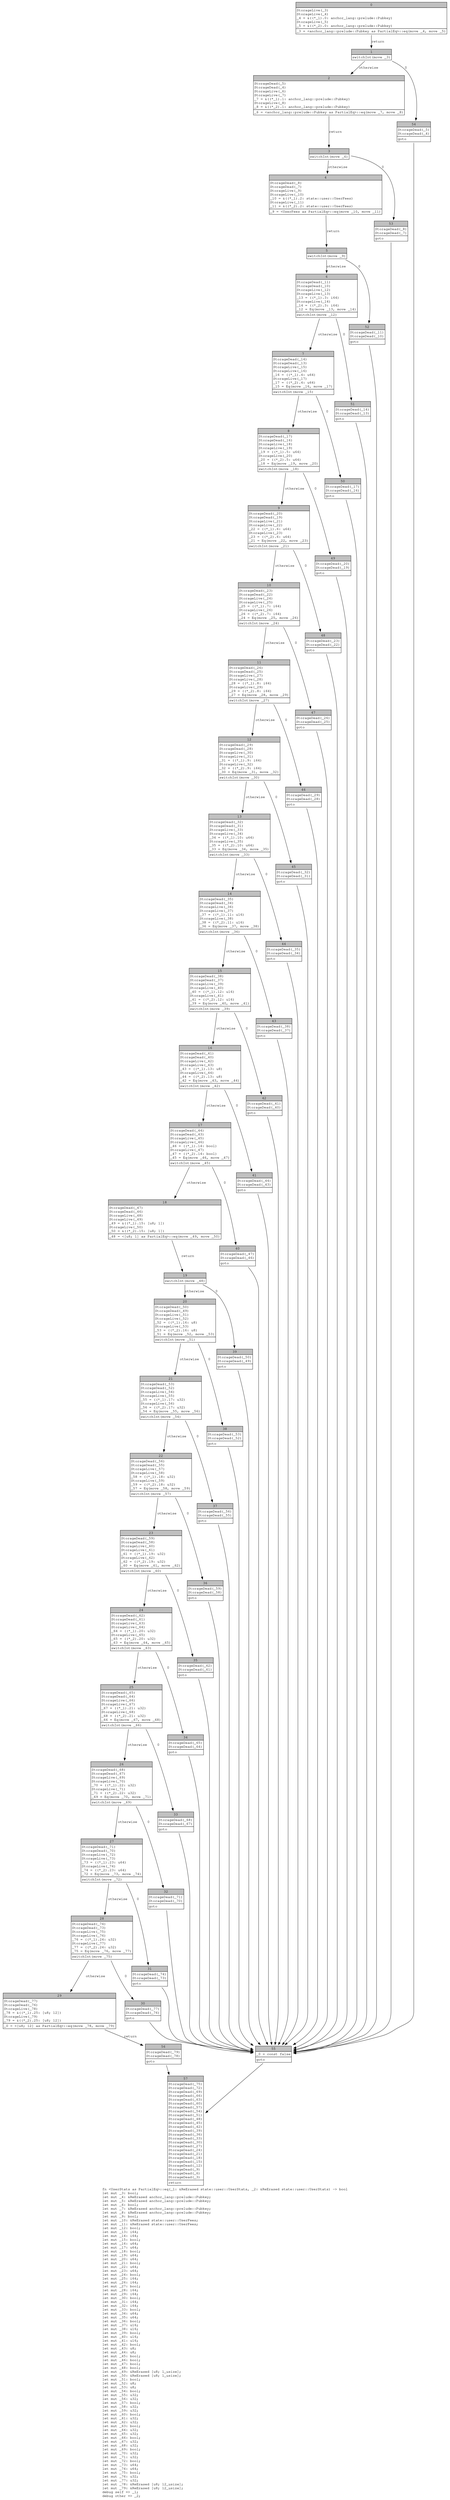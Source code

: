 digraph Mir_0_18749 {
    graph [fontname="Courier, monospace"];
    node [fontname="Courier, monospace"];
    edge [fontname="Courier, monospace"];
    label=<fn &lt;UserStats as PartialEq&gt;::eq(_1: &amp;ReErased state::user::UserStats, _2: &amp;ReErased state::user::UserStats) -&gt; bool<br align="left"/>let mut _3: bool;<br align="left"/>let mut _4: &amp;ReErased anchor_lang::prelude::Pubkey;<br align="left"/>let mut _5: &amp;ReErased anchor_lang::prelude::Pubkey;<br align="left"/>let mut _6: bool;<br align="left"/>let mut _7: &amp;ReErased anchor_lang::prelude::Pubkey;<br align="left"/>let mut _8: &amp;ReErased anchor_lang::prelude::Pubkey;<br align="left"/>let mut _9: bool;<br align="left"/>let mut _10: &amp;ReErased state::user::UserFees;<br align="left"/>let mut _11: &amp;ReErased state::user::UserFees;<br align="left"/>let mut _12: bool;<br align="left"/>let mut _13: i64;<br align="left"/>let mut _14: i64;<br align="left"/>let mut _15: bool;<br align="left"/>let mut _16: u64;<br align="left"/>let mut _17: u64;<br align="left"/>let mut _18: bool;<br align="left"/>let mut _19: u64;<br align="left"/>let mut _20: u64;<br align="left"/>let mut _21: bool;<br align="left"/>let mut _22: u64;<br align="left"/>let mut _23: u64;<br align="left"/>let mut _24: bool;<br align="left"/>let mut _25: i64;<br align="left"/>let mut _26: i64;<br align="left"/>let mut _27: bool;<br align="left"/>let mut _28: i64;<br align="left"/>let mut _29: i64;<br align="left"/>let mut _30: bool;<br align="left"/>let mut _31: i64;<br align="left"/>let mut _32: i64;<br align="left"/>let mut _33: bool;<br align="left"/>let mut _34: u64;<br align="left"/>let mut _35: u64;<br align="left"/>let mut _36: bool;<br align="left"/>let mut _37: u16;<br align="left"/>let mut _38: u16;<br align="left"/>let mut _39: bool;<br align="left"/>let mut _40: u16;<br align="left"/>let mut _41: u16;<br align="left"/>let mut _42: bool;<br align="left"/>let mut _43: u8;<br align="left"/>let mut _44: u8;<br align="left"/>let mut _45: bool;<br align="left"/>let mut _46: bool;<br align="left"/>let mut _47: bool;<br align="left"/>let mut _48: bool;<br align="left"/>let mut _49: &amp;ReErased [u8; 1_usize];<br align="left"/>let mut _50: &amp;ReErased [u8; 1_usize];<br align="left"/>let mut _51: bool;<br align="left"/>let mut _52: u8;<br align="left"/>let mut _53: u8;<br align="left"/>let mut _54: bool;<br align="left"/>let mut _55: u32;<br align="left"/>let mut _56: u32;<br align="left"/>let mut _57: bool;<br align="left"/>let mut _58: u32;<br align="left"/>let mut _59: u32;<br align="left"/>let mut _60: bool;<br align="left"/>let mut _61: u32;<br align="left"/>let mut _62: u32;<br align="left"/>let mut _63: bool;<br align="left"/>let mut _64: u32;<br align="left"/>let mut _65: u32;<br align="left"/>let mut _66: bool;<br align="left"/>let mut _67: u32;<br align="left"/>let mut _68: u32;<br align="left"/>let mut _69: bool;<br align="left"/>let mut _70: u32;<br align="left"/>let mut _71: u32;<br align="left"/>let mut _72: bool;<br align="left"/>let mut _73: u64;<br align="left"/>let mut _74: u64;<br align="left"/>let mut _75: bool;<br align="left"/>let mut _76: u32;<br align="left"/>let mut _77: u32;<br align="left"/>let mut _78: &amp;ReErased [u8; 12_usize];<br align="left"/>let mut _79: &amp;ReErased [u8; 12_usize];<br align="left"/>debug self =&gt; _1;<br align="left"/>debug other =&gt; _2;<br align="left"/>>;
    bb0__0_18749 [shape="none", label=<<table border="0" cellborder="1" cellspacing="0"><tr><td bgcolor="gray" align="center" colspan="1">0</td></tr><tr><td align="left" balign="left">StorageLive(_3)<br/>StorageLive(_4)<br/>_4 = &amp;((*_1).0: anchor_lang::prelude::Pubkey)<br/>StorageLive(_5)<br/>_5 = &amp;((*_2).0: anchor_lang::prelude::Pubkey)<br/></td></tr><tr><td align="left">_3 = &lt;anchor_lang::prelude::Pubkey as PartialEq&gt;::eq(move _4, move _5)</td></tr></table>>];
    bb1__0_18749 [shape="none", label=<<table border="0" cellborder="1" cellspacing="0"><tr><td bgcolor="gray" align="center" colspan="1">1</td></tr><tr><td align="left">switchInt(move _3)</td></tr></table>>];
    bb2__0_18749 [shape="none", label=<<table border="0" cellborder="1" cellspacing="0"><tr><td bgcolor="gray" align="center" colspan="1">2</td></tr><tr><td align="left" balign="left">StorageDead(_5)<br/>StorageDead(_4)<br/>StorageLive(_6)<br/>StorageLive(_7)<br/>_7 = &amp;((*_1).1: anchor_lang::prelude::Pubkey)<br/>StorageLive(_8)<br/>_8 = &amp;((*_2).1: anchor_lang::prelude::Pubkey)<br/></td></tr><tr><td align="left">_6 = &lt;anchor_lang::prelude::Pubkey as PartialEq&gt;::eq(move _7, move _8)</td></tr></table>>];
    bb3__0_18749 [shape="none", label=<<table border="0" cellborder="1" cellspacing="0"><tr><td bgcolor="gray" align="center" colspan="1">3</td></tr><tr><td align="left">switchInt(move _6)</td></tr></table>>];
    bb4__0_18749 [shape="none", label=<<table border="0" cellborder="1" cellspacing="0"><tr><td bgcolor="gray" align="center" colspan="1">4</td></tr><tr><td align="left" balign="left">StorageDead(_8)<br/>StorageDead(_7)<br/>StorageLive(_9)<br/>StorageLive(_10)<br/>_10 = &amp;((*_1).2: state::user::UserFees)<br/>StorageLive(_11)<br/>_11 = &amp;((*_2).2: state::user::UserFees)<br/></td></tr><tr><td align="left">_9 = &lt;UserFees as PartialEq&gt;::eq(move _10, move _11)</td></tr></table>>];
    bb5__0_18749 [shape="none", label=<<table border="0" cellborder="1" cellspacing="0"><tr><td bgcolor="gray" align="center" colspan="1">5</td></tr><tr><td align="left">switchInt(move _9)</td></tr></table>>];
    bb6__0_18749 [shape="none", label=<<table border="0" cellborder="1" cellspacing="0"><tr><td bgcolor="gray" align="center" colspan="1">6</td></tr><tr><td align="left" balign="left">StorageDead(_11)<br/>StorageDead(_10)<br/>StorageLive(_12)<br/>StorageLive(_13)<br/>_13 = ((*_1).3: i64)<br/>StorageLive(_14)<br/>_14 = ((*_2).3: i64)<br/>_12 = Eq(move _13, move _14)<br/></td></tr><tr><td align="left">switchInt(move _12)</td></tr></table>>];
    bb7__0_18749 [shape="none", label=<<table border="0" cellborder="1" cellspacing="0"><tr><td bgcolor="gray" align="center" colspan="1">7</td></tr><tr><td align="left" balign="left">StorageDead(_14)<br/>StorageDead(_13)<br/>StorageLive(_15)<br/>StorageLive(_16)<br/>_16 = ((*_1).4: u64)<br/>StorageLive(_17)<br/>_17 = ((*_2).4: u64)<br/>_15 = Eq(move _16, move _17)<br/></td></tr><tr><td align="left">switchInt(move _15)</td></tr></table>>];
    bb8__0_18749 [shape="none", label=<<table border="0" cellborder="1" cellspacing="0"><tr><td bgcolor="gray" align="center" colspan="1">8</td></tr><tr><td align="left" balign="left">StorageDead(_17)<br/>StorageDead(_16)<br/>StorageLive(_18)<br/>StorageLive(_19)<br/>_19 = ((*_1).5: u64)<br/>StorageLive(_20)<br/>_20 = ((*_2).5: u64)<br/>_18 = Eq(move _19, move _20)<br/></td></tr><tr><td align="left">switchInt(move _18)</td></tr></table>>];
    bb9__0_18749 [shape="none", label=<<table border="0" cellborder="1" cellspacing="0"><tr><td bgcolor="gray" align="center" colspan="1">9</td></tr><tr><td align="left" balign="left">StorageDead(_20)<br/>StorageDead(_19)<br/>StorageLive(_21)<br/>StorageLive(_22)<br/>_22 = ((*_1).6: u64)<br/>StorageLive(_23)<br/>_23 = ((*_2).6: u64)<br/>_21 = Eq(move _22, move _23)<br/></td></tr><tr><td align="left">switchInt(move _21)</td></tr></table>>];
    bb10__0_18749 [shape="none", label=<<table border="0" cellborder="1" cellspacing="0"><tr><td bgcolor="gray" align="center" colspan="1">10</td></tr><tr><td align="left" balign="left">StorageDead(_23)<br/>StorageDead(_22)<br/>StorageLive(_24)<br/>StorageLive(_25)<br/>_25 = ((*_1).7: i64)<br/>StorageLive(_26)<br/>_26 = ((*_2).7: i64)<br/>_24 = Eq(move _25, move _26)<br/></td></tr><tr><td align="left">switchInt(move _24)</td></tr></table>>];
    bb11__0_18749 [shape="none", label=<<table border="0" cellborder="1" cellspacing="0"><tr><td bgcolor="gray" align="center" colspan="1">11</td></tr><tr><td align="left" balign="left">StorageDead(_26)<br/>StorageDead(_25)<br/>StorageLive(_27)<br/>StorageLive(_28)<br/>_28 = ((*_1).8: i64)<br/>StorageLive(_29)<br/>_29 = ((*_2).8: i64)<br/>_27 = Eq(move _28, move _29)<br/></td></tr><tr><td align="left">switchInt(move _27)</td></tr></table>>];
    bb12__0_18749 [shape="none", label=<<table border="0" cellborder="1" cellspacing="0"><tr><td bgcolor="gray" align="center" colspan="1">12</td></tr><tr><td align="left" balign="left">StorageDead(_29)<br/>StorageDead(_28)<br/>StorageLive(_30)<br/>StorageLive(_31)<br/>_31 = ((*_1).9: i64)<br/>StorageLive(_32)<br/>_32 = ((*_2).9: i64)<br/>_30 = Eq(move _31, move _32)<br/></td></tr><tr><td align="left">switchInt(move _30)</td></tr></table>>];
    bb13__0_18749 [shape="none", label=<<table border="0" cellborder="1" cellspacing="0"><tr><td bgcolor="gray" align="center" colspan="1">13</td></tr><tr><td align="left" balign="left">StorageDead(_32)<br/>StorageDead(_31)<br/>StorageLive(_33)<br/>StorageLive(_34)<br/>_34 = ((*_1).10: u64)<br/>StorageLive(_35)<br/>_35 = ((*_2).10: u64)<br/>_33 = Eq(move _34, move _35)<br/></td></tr><tr><td align="left">switchInt(move _33)</td></tr></table>>];
    bb14__0_18749 [shape="none", label=<<table border="0" cellborder="1" cellspacing="0"><tr><td bgcolor="gray" align="center" colspan="1">14</td></tr><tr><td align="left" balign="left">StorageDead(_35)<br/>StorageDead(_34)<br/>StorageLive(_36)<br/>StorageLive(_37)<br/>_37 = ((*_1).11: u16)<br/>StorageLive(_38)<br/>_38 = ((*_2).11: u16)<br/>_36 = Eq(move _37, move _38)<br/></td></tr><tr><td align="left">switchInt(move _36)</td></tr></table>>];
    bb15__0_18749 [shape="none", label=<<table border="0" cellborder="1" cellspacing="0"><tr><td bgcolor="gray" align="center" colspan="1">15</td></tr><tr><td align="left" balign="left">StorageDead(_38)<br/>StorageDead(_37)<br/>StorageLive(_39)<br/>StorageLive(_40)<br/>_40 = ((*_1).12: u16)<br/>StorageLive(_41)<br/>_41 = ((*_2).12: u16)<br/>_39 = Eq(move _40, move _41)<br/></td></tr><tr><td align="left">switchInt(move _39)</td></tr></table>>];
    bb16__0_18749 [shape="none", label=<<table border="0" cellborder="1" cellspacing="0"><tr><td bgcolor="gray" align="center" colspan="1">16</td></tr><tr><td align="left" balign="left">StorageDead(_41)<br/>StorageDead(_40)<br/>StorageLive(_42)<br/>StorageLive(_43)<br/>_43 = ((*_1).13: u8)<br/>StorageLive(_44)<br/>_44 = ((*_2).13: u8)<br/>_42 = Eq(move _43, move _44)<br/></td></tr><tr><td align="left">switchInt(move _42)</td></tr></table>>];
    bb17__0_18749 [shape="none", label=<<table border="0" cellborder="1" cellspacing="0"><tr><td bgcolor="gray" align="center" colspan="1">17</td></tr><tr><td align="left" balign="left">StorageDead(_44)<br/>StorageDead(_43)<br/>StorageLive(_45)<br/>StorageLive(_46)<br/>_46 = ((*_1).14: bool)<br/>StorageLive(_47)<br/>_47 = ((*_2).14: bool)<br/>_45 = Eq(move _46, move _47)<br/></td></tr><tr><td align="left">switchInt(move _45)</td></tr></table>>];
    bb18__0_18749 [shape="none", label=<<table border="0" cellborder="1" cellspacing="0"><tr><td bgcolor="gray" align="center" colspan="1">18</td></tr><tr><td align="left" balign="left">StorageDead(_47)<br/>StorageDead(_46)<br/>StorageLive(_48)<br/>StorageLive(_49)<br/>_49 = &amp;((*_1).15: [u8; 1])<br/>StorageLive(_50)<br/>_50 = &amp;((*_2).15: [u8; 1])<br/></td></tr><tr><td align="left">_48 = &lt;[u8; 1] as PartialEq&gt;::eq(move _49, move _50)</td></tr></table>>];
    bb19__0_18749 [shape="none", label=<<table border="0" cellborder="1" cellspacing="0"><tr><td bgcolor="gray" align="center" colspan="1">19</td></tr><tr><td align="left">switchInt(move _48)</td></tr></table>>];
    bb20__0_18749 [shape="none", label=<<table border="0" cellborder="1" cellspacing="0"><tr><td bgcolor="gray" align="center" colspan="1">20</td></tr><tr><td align="left" balign="left">StorageDead(_50)<br/>StorageDead(_49)<br/>StorageLive(_51)<br/>StorageLive(_52)<br/>_52 = ((*_1).16: u8)<br/>StorageLive(_53)<br/>_53 = ((*_2).16: u8)<br/>_51 = Eq(move _52, move _53)<br/></td></tr><tr><td align="left">switchInt(move _51)</td></tr></table>>];
    bb21__0_18749 [shape="none", label=<<table border="0" cellborder="1" cellspacing="0"><tr><td bgcolor="gray" align="center" colspan="1">21</td></tr><tr><td align="left" balign="left">StorageDead(_53)<br/>StorageDead(_52)<br/>StorageLive(_54)<br/>StorageLive(_55)<br/>_55 = ((*_1).17: u32)<br/>StorageLive(_56)<br/>_56 = ((*_2).17: u32)<br/>_54 = Eq(move _55, move _56)<br/></td></tr><tr><td align="left">switchInt(move _54)</td></tr></table>>];
    bb22__0_18749 [shape="none", label=<<table border="0" cellborder="1" cellspacing="0"><tr><td bgcolor="gray" align="center" colspan="1">22</td></tr><tr><td align="left" balign="left">StorageDead(_56)<br/>StorageDead(_55)<br/>StorageLive(_57)<br/>StorageLive(_58)<br/>_58 = ((*_1).18: u32)<br/>StorageLive(_59)<br/>_59 = ((*_2).18: u32)<br/>_57 = Eq(move _58, move _59)<br/></td></tr><tr><td align="left">switchInt(move _57)</td></tr></table>>];
    bb23__0_18749 [shape="none", label=<<table border="0" cellborder="1" cellspacing="0"><tr><td bgcolor="gray" align="center" colspan="1">23</td></tr><tr><td align="left" balign="left">StorageDead(_59)<br/>StorageDead(_58)<br/>StorageLive(_60)<br/>StorageLive(_61)<br/>_61 = ((*_1).19: u32)<br/>StorageLive(_62)<br/>_62 = ((*_2).19: u32)<br/>_60 = Eq(move _61, move _62)<br/></td></tr><tr><td align="left">switchInt(move _60)</td></tr></table>>];
    bb24__0_18749 [shape="none", label=<<table border="0" cellborder="1" cellspacing="0"><tr><td bgcolor="gray" align="center" colspan="1">24</td></tr><tr><td align="left" balign="left">StorageDead(_62)<br/>StorageDead(_61)<br/>StorageLive(_63)<br/>StorageLive(_64)<br/>_64 = ((*_1).20: u32)<br/>StorageLive(_65)<br/>_65 = ((*_2).20: u32)<br/>_63 = Eq(move _64, move _65)<br/></td></tr><tr><td align="left">switchInt(move _63)</td></tr></table>>];
    bb25__0_18749 [shape="none", label=<<table border="0" cellborder="1" cellspacing="0"><tr><td bgcolor="gray" align="center" colspan="1">25</td></tr><tr><td align="left" balign="left">StorageDead(_65)<br/>StorageDead(_64)<br/>StorageLive(_66)<br/>StorageLive(_67)<br/>_67 = ((*_1).21: u32)<br/>StorageLive(_68)<br/>_68 = ((*_2).21: u32)<br/>_66 = Eq(move _67, move _68)<br/></td></tr><tr><td align="left">switchInt(move _66)</td></tr></table>>];
    bb26__0_18749 [shape="none", label=<<table border="0" cellborder="1" cellspacing="0"><tr><td bgcolor="gray" align="center" colspan="1">26</td></tr><tr><td align="left" balign="left">StorageDead(_68)<br/>StorageDead(_67)<br/>StorageLive(_69)<br/>StorageLive(_70)<br/>_70 = ((*_1).22: u32)<br/>StorageLive(_71)<br/>_71 = ((*_2).22: u32)<br/>_69 = Eq(move _70, move _71)<br/></td></tr><tr><td align="left">switchInt(move _69)</td></tr></table>>];
    bb27__0_18749 [shape="none", label=<<table border="0" cellborder="1" cellspacing="0"><tr><td bgcolor="gray" align="center" colspan="1">27</td></tr><tr><td align="left" balign="left">StorageDead(_71)<br/>StorageDead(_70)<br/>StorageLive(_72)<br/>StorageLive(_73)<br/>_73 = ((*_1).23: u64)<br/>StorageLive(_74)<br/>_74 = ((*_2).23: u64)<br/>_72 = Eq(move _73, move _74)<br/></td></tr><tr><td align="left">switchInt(move _72)</td></tr></table>>];
    bb28__0_18749 [shape="none", label=<<table border="0" cellborder="1" cellspacing="0"><tr><td bgcolor="gray" align="center" colspan="1">28</td></tr><tr><td align="left" balign="left">StorageDead(_74)<br/>StorageDead(_73)<br/>StorageLive(_75)<br/>StorageLive(_76)<br/>_76 = ((*_1).24: u32)<br/>StorageLive(_77)<br/>_77 = ((*_2).24: u32)<br/>_75 = Eq(move _76, move _77)<br/></td></tr><tr><td align="left">switchInt(move _75)</td></tr></table>>];
    bb29__0_18749 [shape="none", label=<<table border="0" cellborder="1" cellspacing="0"><tr><td bgcolor="gray" align="center" colspan="1">29</td></tr><tr><td align="left" balign="left">StorageDead(_77)<br/>StorageDead(_76)<br/>StorageLive(_78)<br/>_78 = &amp;((*_1).25: [u8; 12])<br/>StorageLive(_79)<br/>_79 = &amp;((*_2).25: [u8; 12])<br/></td></tr><tr><td align="left">_0 = &lt;[u8; 12] as PartialEq&gt;::eq(move _78, move _79)</td></tr></table>>];
    bb30__0_18749 [shape="none", label=<<table border="0" cellborder="1" cellspacing="0"><tr><td bgcolor="gray" align="center" colspan="1">30</td></tr><tr><td align="left" balign="left">StorageDead(_77)<br/>StorageDead(_76)<br/></td></tr><tr><td align="left">goto</td></tr></table>>];
    bb31__0_18749 [shape="none", label=<<table border="0" cellborder="1" cellspacing="0"><tr><td bgcolor="gray" align="center" colspan="1">31</td></tr><tr><td align="left" balign="left">StorageDead(_74)<br/>StorageDead(_73)<br/></td></tr><tr><td align="left">goto</td></tr></table>>];
    bb32__0_18749 [shape="none", label=<<table border="0" cellborder="1" cellspacing="0"><tr><td bgcolor="gray" align="center" colspan="1">32</td></tr><tr><td align="left" balign="left">StorageDead(_71)<br/>StorageDead(_70)<br/></td></tr><tr><td align="left">goto</td></tr></table>>];
    bb33__0_18749 [shape="none", label=<<table border="0" cellborder="1" cellspacing="0"><tr><td bgcolor="gray" align="center" colspan="1">33</td></tr><tr><td align="left" balign="left">StorageDead(_68)<br/>StorageDead(_67)<br/></td></tr><tr><td align="left">goto</td></tr></table>>];
    bb34__0_18749 [shape="none", label=<<table border="0" cellborder="1" cellspacing="0"><tr><td bgcolor="gray" align="center" colspan="1">34</td></tr><tr><td align="left" balign="left">StorageDead(_65)<br/>StorageDead(_64)<br/></td></tr><tr><td align="left">goto</td></tr></table>>];
    bb35__0_18749 [shape="none", label=<<table border="0" cellborder="1" cellspacing="0"><tr><td bgcolor="gray" align="center" colspan="1">35</td></tr><tr><td align="left" balign="left">StorageDead(_62)<br/>StorageDead(_61)<br/></td></tr><tr><td align="left">goto</td></tr></table>>];
    bb36__0_18749 [shape="none", label=<<table border="0" cellborder="1" cellspacing="0"><tr><td bgcolor="gray" align="center" colspan="1">36</td></tr><tr><td align="left" balign="left">StorageDead(_59)<br/>StorageDead(_58)<br/></td></tr><tr><td align="left">goto</td></tr></table>>];
    bb37__0_18749 [shape="none", label=<<table border="0" cellborder="1" cellspacing="0"><tr><td bgcolor="gray" align="center" colspan="1">37</td></tr><tr><td align="left" balign="left">StorageDead(_56)<br/>StorageDead(_55)<br/></td></tr><tr><td align="left">goto</td></tr></table>>];
    bb38__0_18749 [shape="none", label=<<table border="0" cellborder="1" cellspacing="0"><tr><td bgcolor="gray" align="center" colspan="1">38</td></tr><tr><td align="left" balign="left">StorageDead(_53)<br/>StorageDead(_52)<br/></td></tr><tr><td align="left">goto</td></tr></table>>];
    bb39__0_18749 [shape="none", label=<<table border="0" cellborder="1" cellspacing="0"><tr><td bgcolor="gray" align="center" colspan="1">39</td></tr><tr><td align="left" balign="left">StorageDead(_50)<br/>StorageDead(_49)<br/></td></tr><tr><td align="left">goto</td></tr></table>>];
    bb40__0_18749 [shape="none", label=<<table border="0" cellborder="1" cellspacing="0"><tr><td bgcolor="gray" align="center" colspan="1">40</td></tr><tr><td align="left" balign="left">StorageDead(_47)<br/>StorageDead(_46)<br/></td></tr><tr><td align="left">goto</td></tr></table>>];
    bb41__0_18749 [shape="none", label=<<table border="0" cellborder="1" cellspacing="0"><tr><td bgcolor="gray" align="center" colspan="1">41</td></tr><tr><td align="left" balign="left">StorageDead(_44)<br/>StorageDead(_43)<br/></td></tr><tr><td align="left">goto</td></tr></table>>];
    bb42__0_18749 [shape="none", label=<<table border="0" cellborder="1" cellspacing="0"><tr><td bgcolor="gray" align="center" colspan="1">42</td></tr><tr><td align="left" balign="left">StorageDead(_41)<br/>StorageDead(_40)<br/></td></tr><tr><td align="left">goto</td></tr></table>>];
    bb43__0_18749 [shape="none", label=<<table border="0" cellborder="1" cellspacing="0"><tr><td bgcolor="gray" align="center" colspan="1">43</td></tr><tr><td align="left" balign="left">StorageDead(_38)<br/>StorageDead(_37)<br/></td></tr><tr><td align="left">goto</td></tr></table>>];
    bb44__0_18749 [shape="none", label=<<table border="0" cellborder="1" cellspacing="0"><tr><td bgcolor="gray" align="center" colspan="1">44</td></tr><tr><td align="left" balign="left">StorageDead(_35)<br/>StorageDead(_34)<br/></td></tr><tr><td align="left">goto</td></tr></table>>];
    bb45__0_18749 [shape="none", label=<<table border="0" cellborder="1" cellspacing="0"><tr><td bgcolor="gray" align="center" colspan="1">45</td></tr><tr><td align="left" balign="left">StorageDead(_32)<br/>StorageDead(_31)<br/></td></tr><tr><td align="left">goto</td></tr></table>>];
    bb46__0_18749 [shape="none", label=<<table border="0" cellborder="1" cellspacing="0"><tr><td bgcolor="gray" align="center" colspan="1">46</td></tr><tr><td align="left" balign="left">StorageDead(_29)<br/>StorageDead(_28)<br/></td></tr><tr><td align="left">goto</td></tr></table>>];
    bb47__0_18749 [shape="none", label=<<table border="0" cellborder="1" cellspacing="0"><tr><td bgcolor="gray" align="center" colspan="1">47</td></tr><tr><td align="left" balign="left">StorageDead(_26)<br/>StorageDead(_25)<br/></td></tr><tr><td align="left">goto</td></tr></table>>];
    bb48__0_18749 [shape="none", label=<<table border="0" cellborder="1" cellspacing="0"><tr><td bgcolor="gray" align="center" colspan="1">48</td></tr><tr><td align="left" balign="left">StorageDead(_23)<br/>StorageDead(_22)<br/></td></tr><tr><td align="left">goto</td></tr></table>>];
    bb49__0_18749 [shape="none", label=<<table border="0" cellborder="1" cellspacing="0"><tr><td bgcolor="gray" align="center" colspan="1">49</td></tr><tr><td align="left" balign="left">StorageDead(_20)<br/>StorageDead(_19)<br/></td></tr><tr><td align="left">goto</td></tr></table>>];
    bb50__0_18749 [shape="none", label=<<table border="0" cellborder="1" cellspacing="0"><tr><td bgcolor="gray" align="center" colspan="1">50</td></tr><tr><td align="left" balign="left">StorageDead(_17)<br/>StorageDead(_16)<br/></td></tr><tr><td align="left">goto</td></tr></table>>];
    bb51__0_18749 [shape="none", label=<<table border="0" cellborder="1" cellspacing="0"><tr><td bgcolor="gray" align="center" colspan="1">51</td></tr><tr><td align="left" balign="left">StorageDead(_14)<br/>StorageDead(_13)<br/></td></tr><tr><td align="left">goto</td></tr></table>>];
    bb52__0_18749 [shape="none", label=<<table border="0" cellborder="1" cellspacing="0"><tr><td bgcolor="gray" align="center" colspan="1">52</td></tr><tr><td align="left" balign="left">StorageDead(_11)<br/>StorageDead(_10)<br/></td></tr><tr><td align="left">goto</td></tr></table>>];
    bb53__0_18749 [shape="none", label=<<table border="0" cellborder="1" cellspacing="0"><tr><td bgcolor="gray" align="center" colspan="1">53</td></tr><tr><td align="left" balign="left">StorageDead(_8)<br/>StorageDead(_7)<br/></td></tr><tr><td align="left">goto</td></tr></table>>];
    bb54__0_18749 [shape="none", label=<<table border="0" cellborder="1" cellspacing="0"><tr><td bgcolor="gray" align="center" colspan="1">54</td></tr><tr><td align="left" balign="left">StorageDead(_5)<br/>StorageDead(_4)<br/></td></tr><tr><td align="left">goto</td></tr></table>>];
    bb55__0_18749 [shape="none", label=<<table border="0" cellborder="1" cellspacing="0"><tr><td bgcolor="gray" align="center" colspan="1">55</td></tr><tr><td align="left" balign="left">_0 = const false<br/></td></tr><tr><td align="left">goto</td></tr></table>>];
    bb56__0_18749 [shape="none", label=<<table border="0" cellborder="1" cellspacing="0"><tr><td bgcolor="gray" align="center" colspan="1">56</td></tr><tr><td align="left" balign="left">StorageDead(_79)<br/>StorageDead(_78)<br/></td></tr><tr><td align="left">goto</td></tr></table>>];
    bb57__0_18749 [shape="none", label=<<table border="0" cellborder="1" cellspacing="0"><tr><td bgcolor="gray" align="center" colspan="1">57</td></tr><tr><td align="left" balign="left">StorageDead(_75)<br/>StorageDead(_72)<br/>StorageDead(_69)<br/>StorageDead(_66)<br/>StorageDead(_63)<br/>StorageDead(_60)<br/>StorageDead(_57)<br/>StorageDead(_54)<br/>StorageDead(_51)<br/>StorageDead(_48)<br/>StorageDead(_45)<br/>StorageDead(_42)<br/>StorageDead(_39)<br/>StorageDead(_36)<br/>StorageDead(_33)<br/>StorageDead(_30)<br/>StorageDead(_27)<br/>StorageDead(_24)<br/>StorageDead(_21)<br/>StorageDead(_18)<br/>StorageDead(_15)<br/>StorageDead(_12)<br/>StorageDead(_9)<br/>StorageDead(_6)<br/>StorageDead(_3)<br/></td></tr><tr><td align="left">return</td></tr></table>>];
    bb0__0_18749 -> bb1__0_18749 [label="return"];
    bb1__0_18749 -> bb54__0_18749 [label="0"];
    bb1__0_18749 -> bb2__0_18749 [label="otherwise"];
    bb2__0_18749 -> bb3__0_18749 [label="return"];
    bb3__0_18749 -> bb53__0_18749 [label="0"];
    bb3__0_18749 -> bb4__0_18749 [label="otherwise"];
    bb4__0_18749 -> bb5__0_18749 [label="return"];
    bb5__0_18749 -> bb52__0_18749 [label="0"];
    bb5__0_18749 -> bb6__0_18749 [label="otherwise"];
    bb6__0_18749 -> bb51__0_18749 [label="0"];
    bb6__0_18749 -> bb7__0_18749 [label="otherwise"];
    bb7__0_18749 -> bb50__0_18749 [label="0"];
    bb7__0_18749 -> bb8__0_18749 [label="otherwise"];
    bb8__0_18749 -> bb49__0_18749 [label="0"];
    bb8__0_18749 -> bb9__0_18749 [label="otherwise"];
    bb9__0_18749 -> bb48__0_18749 [label="0"];
    bb9__0_18749 -> bb10__0_18749 [label="otherwise"];
    bb10__0_18749 -> bb47__0_18749 [label="0"];
    bb10__0_18749 -> bb11__0_18749 [label="otherwise"];
    bb11__0_18749 -> bb46__0_18749 [label="0"];
    bb11__0_18749 -> bb12__0_18749 [label="otherwise"];
    bb12__0_18749 -> bb45__0_18749 [label="0"];
    bb12__0_18749 -> bb13__0_18749 [label="otherwise"];
    bb13__0_18749 -> bb44__0_18749 [label="0"];
    bb13__0_18749 -> bb14__0_18749 [label="otherwise"];
    bb14__0_18749 -> bb43__0_18749 [label="0"];
    bb14__0_18749 -> bb15__0_18749 [label="otherwise"];
    bb15__0_18749 -> bb42__0_18749 [label="0"];
    bb15__0_18749 -> bb16__0_18749 [label="otherwise"];
    bb16__0_18749 -> bb41__0_18749 [label="0"];
    bb16__0_18749 -> bb17__0_18749 [label="otherwise"];
    bb17__0_18749 -> bb40__0_18749 [label="0"];
    bb17__0_18749 -> bb18__0_18749 [label="otherwise"];
    bb18__0_18749 -> bb19__0_18749 [label="return"];
    bb19__0_18749 -> bb39__0_18749 [label="0"];
    bb19__0_18749 -> bb20__0_18749 [label="otherwise"];
    bb20__0_18749 -> bb38__0_18749 [label="0"];
    bb20__0_18749 -> bb21__0_18749 [label="otherwise"];
    bb21__0_18749 -> bb37__0_18749 [label="0"];
    bb21__0_18749 -> bb22__0_18749 [label="otherwise"];
    bb22__0_18749 -> bb36__0_18749 [label="0"];
    bb22__0_18749 -> bb23__0_18749 [label="otherwise"];
    bb23__0_18749 -> bb35__0_18749 [label="0"];
    bb23__0_18749 -> bb24__0_18749 [label="otherwise"];
    bb24__0_18749 -> bb34__0_18749 [label="0"];
    bb24__0_18749 -> bb25__0_18749 [label="otherwise"];
    bb25__0_18749 -> bb33__0_18749 [label="0"];
    bb25__0_18749 -> bb26__0_18749 [label="otherwise"];
    bb26__0_18749 -> bb32__0_18749 [label="0"];
    bb26__0_18749 -> bb27__0_18749 [label="otherwise"];
    bb27__0_18749 -> bb31__0_18749 [label="0"];
    bb27__0_18749 -> bb28__0_18749 [label="otherwise"];
    bb28__0_18749 -> bb30__0_18749 [label="0"];
    bb28__0_18749 -> bb29__0_18749 [label="otherwise"];
    bb29__0_18749 -> bb56__0_18749 [label="return"];
    bb30__0_18749 -> bb55__0_18749 [label=""];
    bb31__0_18749 -> bb55__0_18749 [label=""];
    bb32__0_18749 -> bb55__0_18749 [label=""];
    bb33__0_18749 -> bb55__0_18749 [label=""];
    bb34__0_18749 -> bb55__0_18749 [label=""];
    bb35__0_18749 -> bb55__0_18749 [label=""];
    bb36__0_18749 -> bb55__0_18749 [label=""];
    bb37__0_18749 -> bb55__0_18749 [label=""];
    bb38__0_18749 -> bb55__0_18749 [label=""];
    bb39__0_18749 -> bb55__0_18749 [label=""];
    bb40__0_18749 -> bb55__0_18749 [label=""];
    bb41__0_18749 -> bb55__0_18749 [label=""];
    bb42__0_18749 -> bb55__0_18749 [label=""];
    bb43__0_18749 -> bb55__0_18749 [label=""];
    bb44__0_18749 -> bb55__0_18749 [label=""];
    bb45__0_18749 -> bb55__0_18749 [label=""];
    bb46__0_18749 -> bb55__0_18749 [label=""];
    bb47__0_18749 -> bb55__0_18749 [label=""];
    bb48__0_18749 -> bb55__0_18749 [label=""];
    bb49__0_18749 -> bb55__0_18749 [label=""];
    bb50__0_18749 -> bb55__0_18749 [label=""];
    bb51__0_18749 -> bb55__0_18749 [label=""];
    bb52__0_18749 -> bb55__0_18749 [label=""];
    bb53__0_18749 -> bb55__0_18749 [label=""];
    bb54__0_18749 -> bb55__0_18749 [label=""];
    bb55__0_18749 -> bb57__0_18749 [label=""];
    bb56__0_18749 -> bb57__0_18749 [label=""];
}
